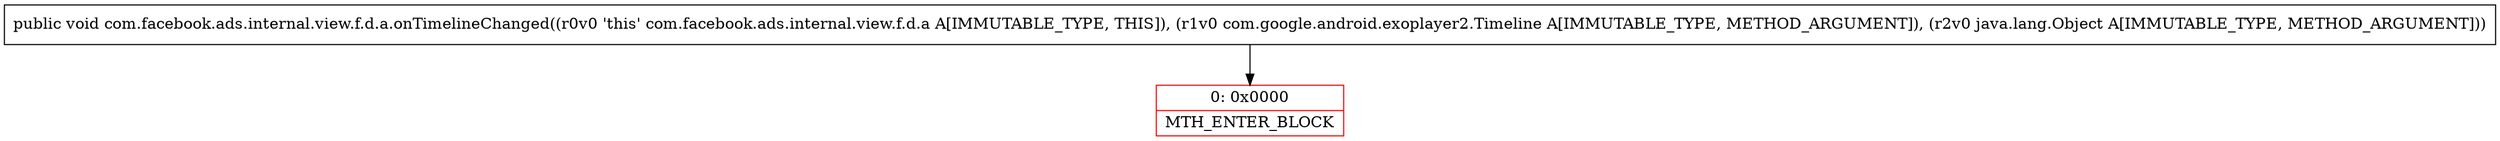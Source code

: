 digraph "CFG forcom.facebook.ads.internal.view.f.d.a.onTimelineChanged(Lcom\/google\/android\/exoplayer2\/Timeline;Ljava\/lang\/Object;)V" {
subgraph cluster_Region_841086189 {
label = "R(0)";
node [shape=record,color=blue];
}
Node_0 [shape=record,color=red,label="{0\:\ 0x0000|MTH_ENTER_BLOCK\l}"];
MethodNode[shape=record,label="{public void com.facebook.ads.internal.view.f.d.a.onTimelineChanged((r0v0 'this' com.facebook.ads.internal.view.f.d.a A[IMMUTABLE_TYPE, THIS]), (r1v0 com.google.android.exoplayer2.Timeline A[IMMUTABLE_TYPE, METHOD_ARGUMENT]), (r2v0 java.lang.Object A[IMMUTABLE_TYPE, METHOD_ARGUMENT])) }"];
MethodNode -> Node_0;
}

